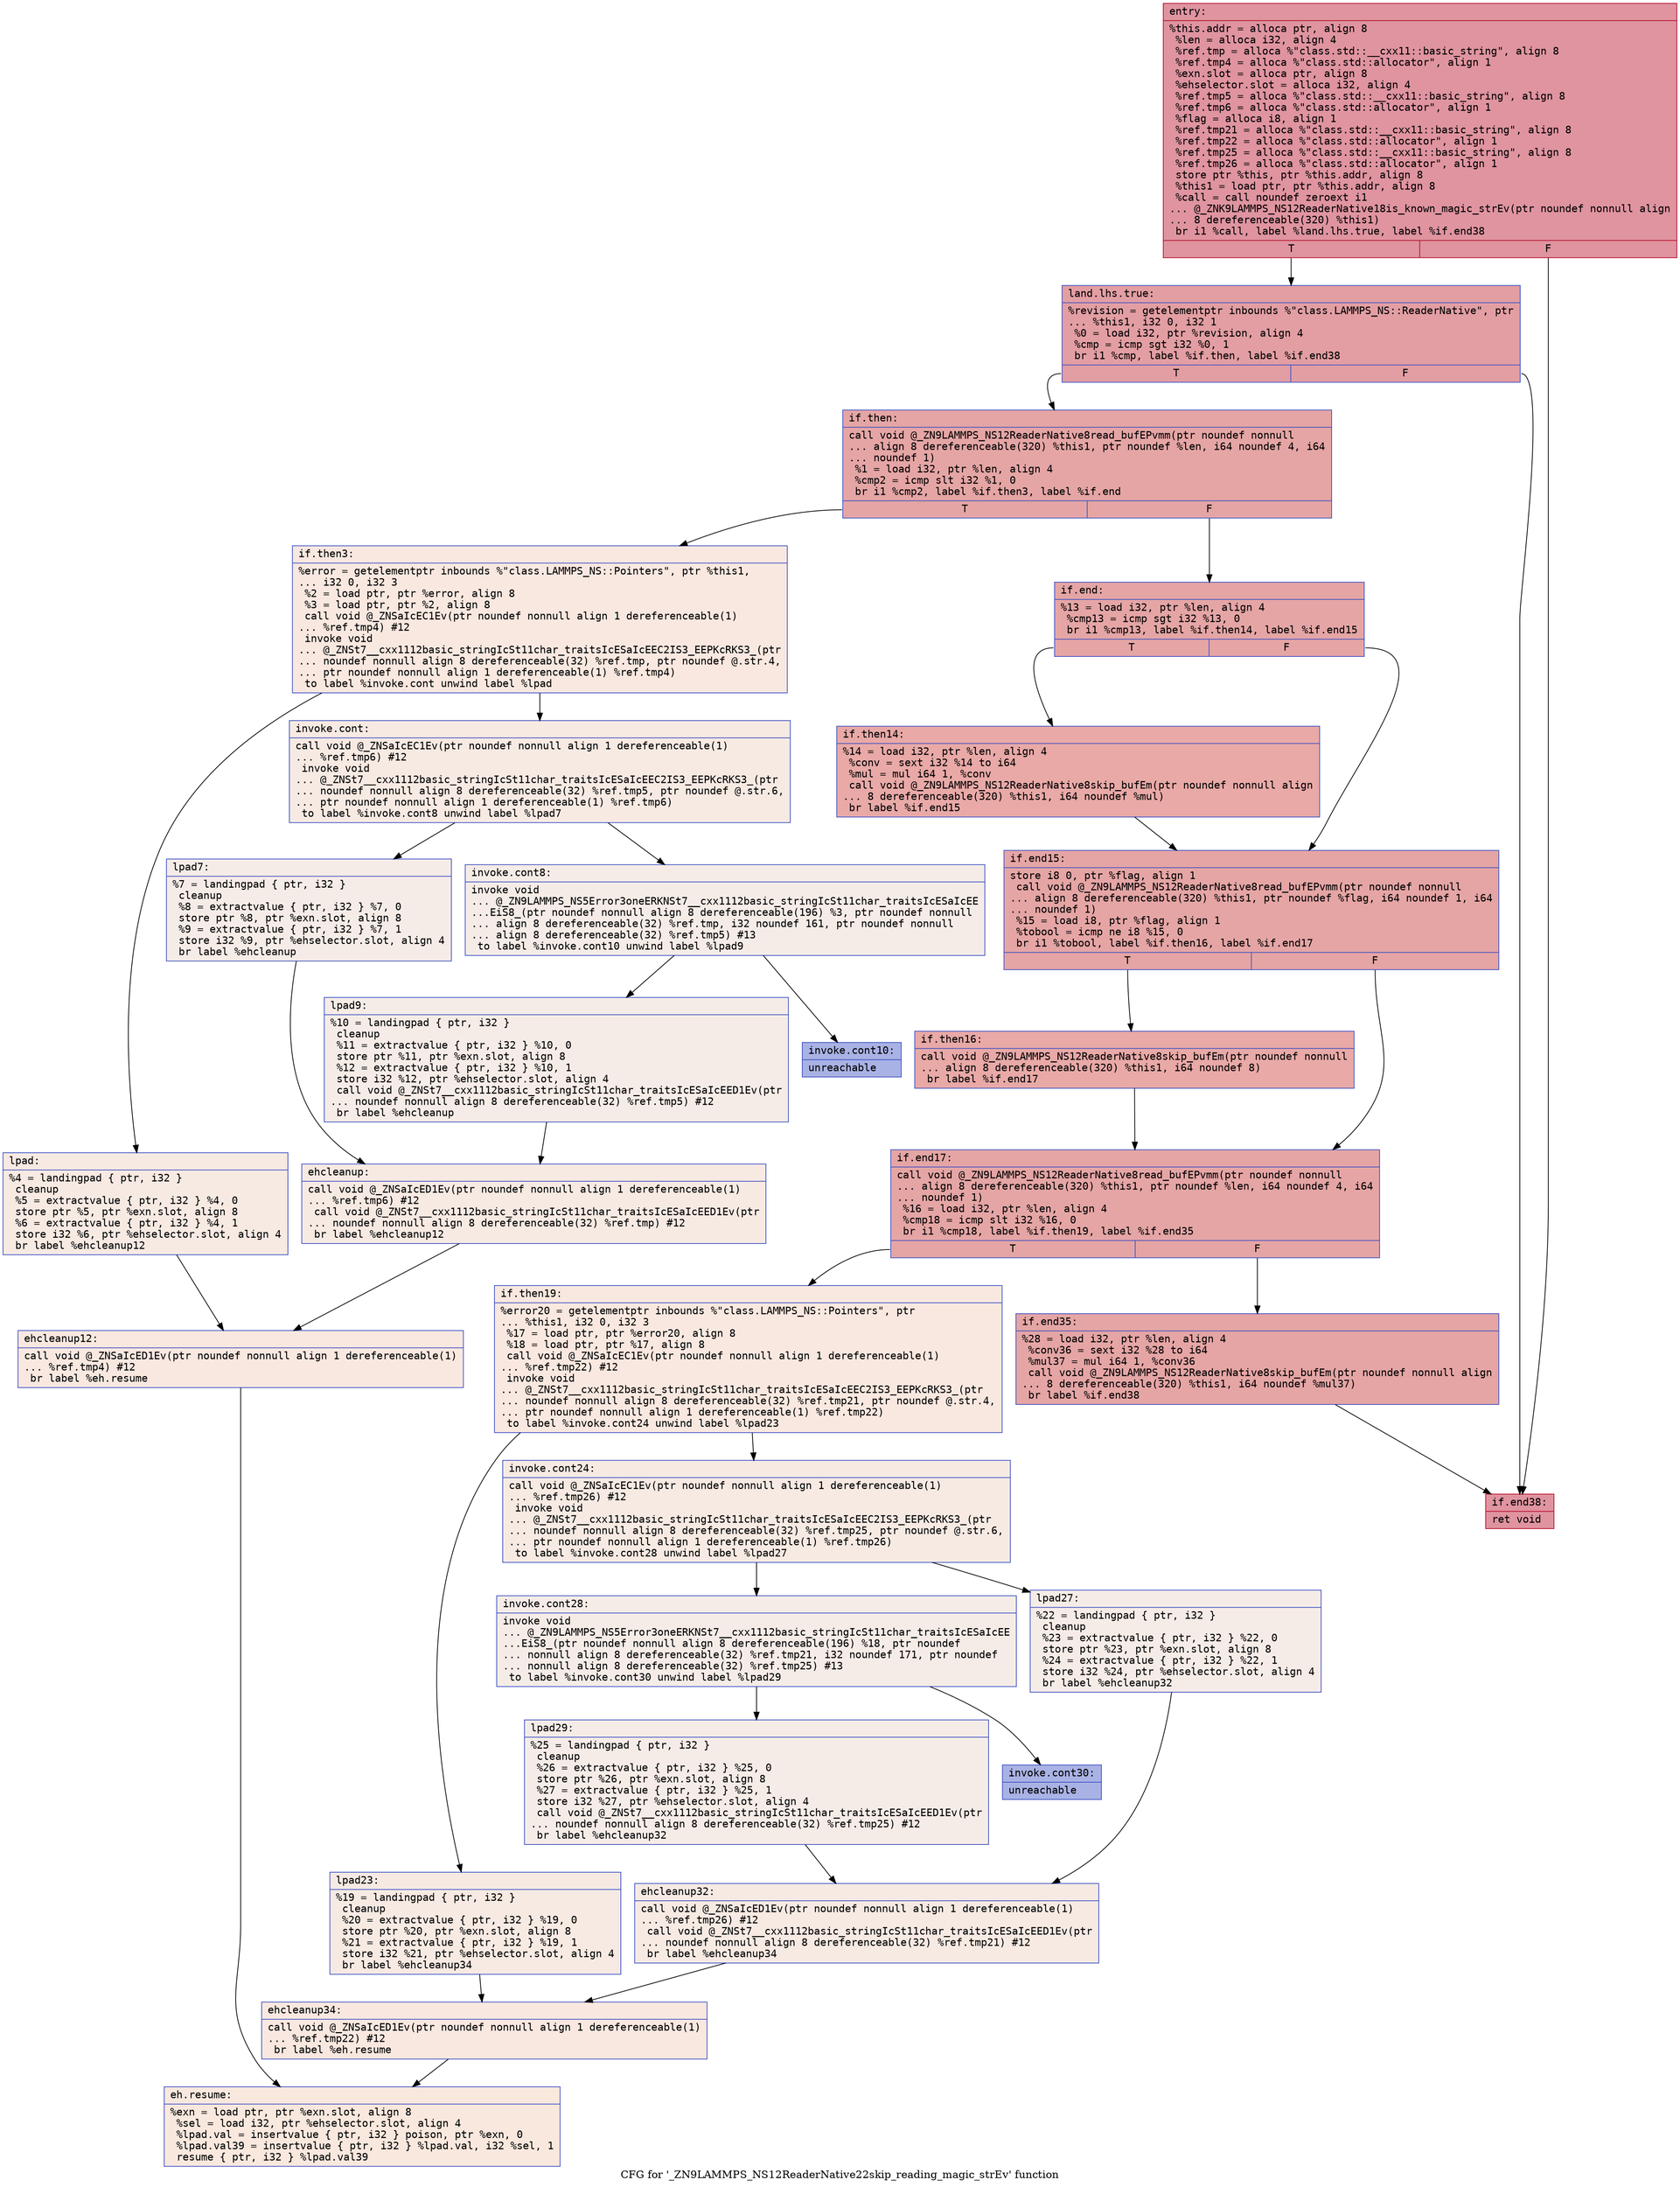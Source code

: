 digraph "CFG for '_ZN9LAMMPS_NS12ReaderNative22skip_reading_magic_strEv' function" {
	label="CFG for '_ZN9LAMMPS_NS12ReaderNative22skip_reading_magic_strEv' function";

	Node0x55e98da473b0 [shape=record,color="#b70d28ff", style=filled, fillcolor="#b70d2870" fontname="Courier",label="{entry:\l|  %this.addr = alloca ptr, align 8\l  %len = alloca i32, align 4\l  %ref.tmp = alloca %\"class.std::__cxx11::basic_string\", align 8\l  %ref.tmp4 = alloca %\"class.std::allocator\", align 1\l  %exn.slot = alloca ptr, align 8\l  %ehselector.slot = alloca i32, align 4\l  %ref.tmp5 = alloca %\"class.std::__cxx11::basic_string\", align 8\l  %ref.tmp6 = alloca %\"class.std::allocator\", align 1\l  %flag = alloca i8, align 1\l  %ref.tmp21 = alloca %\"class.std::__cxx11::basic_string\", align 8\l  %ref.tmp22 = alloca %\"class.std::allocator\", align 1\l  %ref.tmp25 = alloca %\"class.std::__cxx11::basic_string\", align 8\l  %ref.tmp26 = alloca %\"class.std::allocator\", align 1\l  store ptr %this, ptr %this.addr, align 8\l  %this1 = load ptr, ptr %this.addr, align 8\l  %call = call noundef zeroext i1\l... @_ZNK9LAMMPS_NS12ReaderNative18is_known_magic_strEv(ptr noundef nonnull align\l... 8 dereferenceable(320) %this1)\l  br i1 %call, label %land.lhs.true, label %if.end38\l|{<s0>T|<s1>F}}"];
	Node0x55e98da473b0:s0 -> Node0x55e98da48090[tooltip="entry -> land.lhs.true\nProbability 50.00%" ];
	Node0x55e98da473b0:s1 -> Node0x55e98da48110[tooltip="entry -> if.end38\nProbability 50.00%" ];
	Node0x55e98da48090 [shape=record,color="#3d50c3ff", style=filled, fillcolor="#be242e70" fontname="Courier",label="{land.lhs.true:\l|  %revision = getelementptr inbounds %\"class.LAMMPS_NS::ReaderNative\", ptr\l... %this1, i32 0, i32 1\l  %0 = load i32, ptr %revision, align 4\l  %cmp = icmp sgt i32 %0, 1\l  br i1 %cmp, label %if.then, label %if.end38\l|{<s0>T|<s1>F}}"];
	Node0x55e98da48090:s0 -> Node0x55e98da48460[tooltip="land.lhs.true -> if.then\nProbability 50.00%" ];
	Node0x55e98da48090:s1 -> Node0x55e98da48110[tooltip="land.lhs.true -> if.end38\nProbability 50.00%" ];
	Node0x55e98da48460 [shape=record,color="#3d50c3ff", style=filled, fillcolor="#c5333470" fontname="Courier",label="{if.then:\l|  call void @_ZN9LAMMPS_NS12ReaderNative8read_bufEPvmm(ptr noundef nonnull\l... align 8 dereferenceable(320) %this1, ptr noundef %len, i64 noundef 4, i64\l... noundef 1)\l  %1 = load i32, ptr %len, align 4\l  %cmp2 = icmp slt i32 %1, 0\l  br i1 %cmp2, label %if.then3, label %if.end\l|{<s0>T|<s1>F}}"];
	Node0x55e98da48460:s0 -> Node0x55e98da48890[tooltip="if.then -> if.then3\nProbability 0.00%" ];
	Node0x55e98da48460:s1 -> Node0x55e98da488e0[tooltip="if.then -> if.end\nProbability 100.00%" ];
	Node0x55e98da48890 [shape=record,color="#3d50c3ff", style=filled, fillcolor="#f1ccb870" fontname="Courier",label="{if.then3:\l|  %error = getelementptr inbounds %\"class.LAMMPS_NS::Pointers\", ptr %this1,\l... i32 0, i32 3\l  %2 = load ptr, ptr %error, align 8\l  %3 = load ptr, ptr %2, align 8\l  call void @_ZNSaIcEC1Ev(ptr noundef nonnull align 1 dereferenceable(1)\l... %ref.tmp4) #12\l  invoke void\l... @_ZNSt7__cxx1112basic_stringIcSt11char_traitsIcESaIcEEC2IS3_EEPKcRKS3_(ptr\l... noundef nonnull align 8 dereferenceable(32) %ref.tmp, ptr noundef @.str.4,\l... ptr noundef nonnull align 1 dereferenceable(1) %ref.tmp4)\l          to label %invoke.cont unwind label %lpad\l}"];
	Node0x55e98da48890 -> Node0x55e98da48ed0[tooltip="if.then3 -> invoke.cont\nProbability 50.00%" ];
	Node0x55e98da48890 -> Node0x55e98da48f50[tooltip="if.then3 -> lpad\nProbability 50.00%" ];
	Node0x55e98da48ed0 [shape=record,color="#3d50c3ff", style=filled, fillcolor="#eed0c070" fontname="Courier",label="{invoke.cont:\l|  call void @_ZNSaIcEC1Ev(ptr noundef nonnull align 1 dereferenceable(1)\l... %ref.tmp6) #12\l  invoke void\l... @_ZNSt7__cxx1112basic_stringIcSt11char_traitsIcESaIcEEC2IS3_EEPKcRKS3_(ptr\l... noundef nonnull align 8 dereferenceable(32) %ref.tmp5, ptr noundef @.str.6,\l... ptr noundef nonnull align 1 dereferenceable(1) %ref.tmp6)\l          to label %invoke.cont8 unwind label %lpad7\l}"];
	Node0x55e98da48ed0 -> Node0x55e98da492d0[tooltip="invoke.cont -> invoke.cont8\nProbability 50.00%" ];
	Node0x55e98da48ed0 -> Node0x55e98da49320[tooltip="invoke.cont -> lpad7\nProbability 50.00%" ];
	Node0x55e98da492d0 [shape=record,color="#3d50c3ff", style=filled, fillcolor="#ead5c970" fontname="Courier",label="{invoke.cont8:\l|  invoke void\l... @_ZN9LAMMPS_NS5Error3oneERKNSt7__cxx1112basic_stringIcSt11char_traitsIcESaIcEE\l...EiS8_(ptr noundef nonnull align 8 dereferenceable(196) %3, ptr noundef nonnull\l... align 8 dereferenceable(32) %ref.tmp, i32 noundef 161, ptr noundef nonnull\l... align 8 dereferenceable(32) %ref.tmp5) #13\l          to label %invoke.cont10 unwind label %lpad9\l}"];
	Node0x55e98da492d0 -> Node0x55e98da49280[tooltip="invoke.cont8 -> invoke.cont10\nProbability 0.00%" ];
	Node0x55e98da492d0 -> Node0x55e98da49640[tooltip="invoke.cont8 -> lpad9\nProbability 100.00%" ];
	Node0x55e98da49280 [shape=record,color="#3d50c3ff", style=filled, fillcolor="#3d50c370" fontname="Courier",label="{invoke.cont10:\l|  unreachable\l}"];
	Node0x55e98da48f50 [shape=record,color="#3d50c3ff", style=filled, fillcolor="#eed0c070" fontname="Courier",label="{lpad:\l|  %4 = landingpad \{ ptr, i32 \}\l          cleanup\l  %5 = extractvalue \{ ptr, i32 \} %4, 0\l  store ptr %5, ptr %exn.slot, align 8\l  %6 = extractvalue \{ ptr, i32 \} %4, 1\l  store i32 %6, ptr %ehselector.slot, align 4\l  br label %ehcleanup12\l}"];
	Node0x55e98da48f50 -> Node0x55e98da49c00[tooltip="lpad -> ehcleanup12\nProbability 100.00%" ];
	Node0x55e98da49320 [shape=record,color="#3d50c3ff", style=filled, fillcolor="#ead5c970" fontname="Courier",label="{lpad7:\l|  %7 = landingpad \{ ptr, i32 \}\l          cleanup\l  %8 = extractvalue \{ ptr, i32 \} %7, 0\l  store ptr %8, ptr %exn.slot, align 8\l  %9 = extractvalue \{ ptr, i32 \} %7, 1\l  store i32 %9, ptr %ehselector.slot, align 4\l  br label %ehcleanup\l}"];
	Node0x55e98da49320 -> Node0x55e98da49f50[tooltip="lpad7 -> ehcleanup\nProbability 100.00%" ];
	Node0x55e98da49640 [shape=record,color="#3d50c3ff", style=filled, fillcolor="#ead5c970" fontname="Courier",label="{lpad9:\l|  %10 = landingpad \{ ptr, i32 \}\l          cleanup\l  %11 = extractvalue \{ ptr, i32 \} %10, 0\l  store ptr %11, ptr %exn.slot, align 8\l  %12 = extractvalue \{ ptr, i32 \} %10, 1\l  store i32 %12, ptr %ehselector.slot, align 4\l  call void @_ZNSt7__cxx1112basic_stringIcSt11char_traitsIcESaIcEED1Ev(ptr\l... noundef nonnull align 8 dereferenceable(32) %ref.tmp5) #12\l  br label %ehcleanup\l}"];
	Node0x55e98da49640 -> Node0x55e98da49f50[tooltip="lpad9 -> ehcleanup\nProbability 100.00%" ];
	Node0x55e98da49f50 [shape=record,color="#3d50c3ff", style=filled, fillcolor="#eed0c070" fontname="Courier",label="{ehcleanup:\l|  call void @_ZNSaIcED1Ev(ptr noundef nonnull align 1 dereferenceable(1)\l... %ref.tmp6) #12\l  call void @_ZNSt7__cxx1112basic_stringIcSt11char_traitsIcESaIcEED1Ev(ptr\l... noundef nonnull align 8 dereferenceable(32) %ref.tmp) #12\l  br label %ehcleanup12\l}"];
	Node0x55e98da49f50 -> Node0x55e98da49c00[tooltip="ehcleanup -> ehcleanup12\nProbability 100.00%" ];
	Node0x55e98da49c00 [shape=record,color="#3d50c3ff", style=filled, fillcolor="#f1ccb870" fontname="Courier",label="{ehcleanup12:\l|  call void @_ZNSaIcED1Ev(ptr noundef nonnull align 1 dereferenceable(1)\l... %ref.tmp4) #12\l  br label %eh.resume\l}"];
	Node0x55e98da49c00 -> Node0x55e98da4a800[tooltip="ehcleanup12 -> eh.resume\nProbability 100.00%" ];
	Node0x55e98da488e0 [shape=record,color="#3d50c3ff", style=filled, fillcolor="#c5333470" fontname="Courier",label="{if.end:\l|  %13 = load i32, ptr %len, align 4\l  %cmp13 = icmp sgt i32 %13, 0\l  br i1 %cmp13, label %if.then14, label %if.end15\l|{<s0>T|<s1>F}}"];
	Node0x55e98da488e0:s0 -> Node0x55e98da4a9d0[tooltip="if.end -> if.then14\nProbability 62.50%" ];
	Node0x55e98da488e0:s1 -> Node0x55e98da4aa50[tooltip="if.end -> if.end15\nProbability 37.50%" ];
	Node0x55e98da4a9d0 [shape=record,color="#3d50c3ff", style=filled, fillcolor="#ca3b3770" fontname="Courier",label="{if.then14:\l|  %14 = load i32, ptr %len, align 4\l  %conv = sext i32 %14 to i64\l  %mul = mul i64 1, %conv\l  call void @_ZN9LAMMPS_NS12ReaderNative8skip_bufEm(ptr noundef nonnull align\l... 8 dereferenceable(320) %this1, i64 noundef %mul)\l  br label %if.end15\l}"];
	Node0x55e98da4a9d0 -> Node0x55e98da4aa50[tooltip="if.then14 -> if.end15\nProbability 100.00%" ];
	Node0x55e98da4aa50 [shape=record,color="#3d50c3ff", style=filled, fillcolor="#c5333470" fontname="Courier",label="{if.end15:\l|  store i8 0, ptr %flag, align 1\l  call void @_ZN9LAMMPS_NS12ReaderNative8read_bufEPvmm(ptr noundef nonnull\l... align 8 dereferenceable(320) %this1, ptr noundef %flag, i64 noundef 1, i64\l... noundef 1)\l  %15 = load i8, ptr %flag, align 1\l  %tobool = icmp ne i8 %15, 0\l  br i1 %tobool, label %if.then16, label %if.end17\l|{<s0>T|<s1>F}}"];
	Node0x55e98da4aa50:s0 -> Node0x55e98da4b260[tooltip="if.end15 -> if.then16\nProbability 62.50%" ];
	Node0x55e98da4aa50:s1 -> Node0x55e98da4b2b0[tooltip="if.end15 -> if.end17\nProbability 37.50%" ];
	Node0x55e98da4b260 [shape=record,color="#3d50c3ff", style=filled, fillcolor="#ca3b3770" fontname="Courier",label="{if.then16:\l|  call void @_ZN9LAMMPS_NS12ReaderNative8skip_bufEm(ptr noundef nonnull\l... align 8 dereferenceable(320) %this1, i64 noundef 8)\l  br label %if.end17\l}"];
	Node0x55e98da4b260 -> Node0x55e98da4b2b0[tooltip="if.then16 -> if.end17\nProbability 100.00%" ];
	Node0x55e98da4b2b0 [shape=record,color="#3d50c3ff", style=filled, fillcolor="#c5333470" fontname="Courier",label="{if.end17:\l|  call void @_ZN9LAMMPS_NS12ReaderNative8read_bufEPvmm(ptr noundef nonnull\l... align 8 dereferenceable(320) %this1, ptr noundef %len, i64 noundef 4, i64\l... noundef 1)\l  %16 = load i32, ptr %len, align 4\l  %cmp18 = icmp slt i32 %16, 0\l  br i1 %cmp18, label %if.then19, label %if.end35\l|{<s0>T|<s1>F}}"];
	Node0x55e98da4b2b0:s0 -> Node0x55e98da4b810[tooltip="if.end17 -> if.then19\nProbability 0.00%" ];
	Node0x55e98da4b2b0:s1 -> Node0x55e98da4b860[tooltip="if.end17 -> if.end35\nProbability 100.00%" ];
	Node0x55e98da4b810 [shape=record,color="#3d50c3ff", style=filled, fillcolor="#f1ccb870" fontname="Courier",label="{if.then19:\l|  %error20 = getelementptr inbounds %\"class.LAMMPS_NS::Pointers\", ptr\l... %this1, i32 0, i32 3\l  %17 = load ptr, ptr %error20, align 8\l  %18 = load ptr, ptr %17, align 8\l  call void @_ZNSaIcEC1Ev(ptr noundef nonnull align 1 dereferenceable(1)\l... %ref.tmp22) #12\l  invoke void\l... @_ZNSt7__cxx1112basic_stringIcSt11char_traitsIcESaIcEEC2IS3_EEPKcRKS3_(ptr\l... noundef nonnull align 8 dereferenceable(32) %ref.tmp21, ptr noundef @.str.4,\l... ptr noundef nonnull align 1 dereferenceable(1) %ref.tmp22)\l          to label %invoke.cont24 unwind label %lpad23\l}"];
	Node0x55e98da4b810 -> Node0x55e98da4bca0[tooltip="if.then19 -> invoke.cont24\nProbability 50.00%" ];
	Node0x55e98da4b810 -> Node0x55e98da4bd20[tooltip="if.then19 -> lpad23\nProbability 50.00%" ];
	Node0x55e98da4bca0 [shape=record,color="#3d50c3ff", style=filled, fillcolor="#eed0c070" fontname="Courier",label="{invoke.cont24:\l|  call void @_ZNSaIcEC1Ev(ptr noundef nonnull align 1 dereferenceable(1)\l... %ref.tmp26) #12\l  invoke void\l... @_ZNSt7__cxx1112basic_stringIcSt11char_traitsIcESaIcEEC2IS3_EEPKcRKS3_(ptr\l... noundef nonnull align 8 dereferenceable(32) %ref.tmp25, ptr noundef @.str.6,\l... ptr noundef nonnull align 1 dereferenceable(1) %ref.tmp26)\l          to label %invoke.cont28 unwind label %lpad27\l}"];
	Node0x55e98da4bca0 -> Node0x55e98da4c660[tooltip="invoke.cont24 -> invoke.cont28\nProbability 50.00%" ];
	Node0x55e98da4bca0 -> Node0x55e98da4c6b0[tooltip="invoke.cont24 -> lpad27\nProbability 50.00%" ];
	Node0x55e98da4c660 [shape=record,color="#3d50c3ff", style=filled, fillcolor="#ead5c970" fontname="Courier",label="{invoke.cont28:\l|  invoke void\l... @_ZN9LAMMPS_NS5Error3oneERKNSt7__cxx1112basic_stringIcSt11char_traitsIcESaIcEE\l...EiS8_(ptr noundef nonnull align 8 dereferenceable(196) %18, ptr noundef\l... nonnull align 8 dereferenceable(32) %ref.tmp21, i32 noundef 171, ptr noundef\l... nonnull align 8 dereferenceable(32) %ref.tmp25) #13\l          to label %invoke.cont30 unwind label %lpad29\l}"];
	Node0x55e98da4c660 -> Node0x55e98da4c610[tooltip="invoke.cont28 -> invoke.cont30\nProbability 0.00%" ];
	Node0x55e98da4c660 -> Node0x55e98da4c9d0[tooltip="invoke.cont28 -> lpad29\nProbability 100.00%" ];
	Node0x55e98da4c610 [shape=record,color="#3d50c3ff", style=filled, fillcolor="#3d50c370" fontname="Courier",label="{invoke.cont30:\l|  unreachable\l}"];
	Node0x55e98da4bd20 [shape=record,color="#3d50c3ff", style=filled, fillcolor="#eed0c070" fontname="Courier",label="{lpad23:\l|  %19 = landingpad \{ ptr, i32 \}\l          cleanup\l  %20 = extractvalue \{ ptr, i32 \} %19, 0\l  store ptr %20, ptr %exn.slot, align 8\l  %21 = extractvalue \{ ptr, i32 \} %19, 1\l  store i32 %21, ptr %ehselector.slot, align 4\l  br label %ehcleanup34\l}"];
	Node0x55e98da4bd20 -> Node0x55e98da4cf90[tooltip="lpad23 -> ehcleanup34\nProbability 100.00%" ];
	Node0x55e98da4c6b0 [shape=record,color="#3d50c3ff", style=filled, fillcolor="#ead5c970" fontname="Courier",label="{lpad27:\l|  %22 = landingpad \{ ptr, i32 \}\l          cleanup\l  %23 = extractvalue \{ ptr, i32 \} %22, 0\l  store ptr %23, ptr %exn.slot, align 8\l  %24 = extractvalue \{ ptr, i32 \} %22, 1\l  store i32 %24, ptr %ehselector.slot, align 4\l  br label %ehcleanup32\l}"];
	Node0x55e98da4c6b0 -> Node0x55e98da4d2e0[tooltip="lpad27 -> ehcleanup32\nProbability 100.00%" ];
	Node0x55e98da4c9d0 [shape=record,color="#3d50c3ff", style=filled, fillcolor="#ead5c970" fontname="Courier",label="{lpad29:\l|  %25 = landingpad \{ ptr, i32 \}\l          cleanup\l  %26 = extractvalue \{ ptr, i32 \} %25, 0\l  store ptr %26, ptr %exn.slot, align 8\l  %27 = extractvalue \{ ptr, i32 \} %25, 1\l  store i32 %27, ptr %ehselector.slot, align 4\l  call void @_ZNSt7__cxx1112basic_stringIcSt11char_traitsIcESaIcEED1Ev(ptr\l... noundef nonnull align 8 dereferenceable(32) %ref.tmp25) #12\l  br label %ehcleanup32\l}"];
	Node0x55e98da4c9d0 -> Node0x55e98da4d2e0[tooltip="lpad29 -> ehcleanup32\nProbability 100.00%" ];
	Node0x55e98da4d2e0 [shape=record,color="#3d50c3ff", style=filled, fillcolor="#eed0c070" fontname="Courier",label="{ehcleanup32:\l|  call void @_ZNSaIcED1Ev(ptr noundef nonnull align 1 dereferenceable(1)\l... %ref.tmp26) #12\l  call void @_ZNSt7__cxx1112basic_stringIcSt11char_traitsIcESaIcEED1Ev(ptr\l... noundef nonnull align 8 dereferenceable(32) %ref.tmp21) #12\l  br label %ehcleanup34\l}"];
	Node0x55e98da4d2e0 -> Node0x55e98da4cf90[tooltip="ehcleanup32 -> ehcleanup34\nProbability 100.00%" ];
	Node0x55e98da4cf90 [shape=record,color="#3d50c3ff", style=filled, fillcolor="#f1ccb870" fontname="Courier",label="{ehcleanup34:\l|  call void @_ZNSaIcED1Ev(ptr noundef nonnull align 1 dereferenceable(1)\l... %ref.tmp22) #12\l  br label %eh.resume\l}"];
	Node0x55e98da4cf90 -> Node0x55e98da4a800[tooltip="ehcleanup34 -> eh.resume\nProbability 100.00%" ];
	Node0x55e98da4b860 [shape=record,color="#3d50c3ff", style=filled, fillcolor="#c5333470" fontname="Courier",label="{if.end35:\l|  %28 = load i32, ptr %len, align 4\l  %conv36 = sext i32 %28 to i64\l  %mul37 = mul i64 1, %conv36\l  call void @_ZN9LAMMPS_NS12ReaderNative8skip_bufEm(ptr noundef nonnull align\l... 8 dereferenceable(320) %this1, i64 noundef %mul37)\l  br label %if.end38\l}"];
	Node0x55e98da4b860 -> Node0x55e98da48110[tooltip="if.end35 -> if.end38\nProbability 100.00%" ];
	Node0x55e98da48110 [shape=record,color="#b70d28ff", style=filled, fillcolor="#b70d2870" fontname="Courier",label="{if.end38:\l|  ret void\l}"];
	Node0x55e98da4a800 [shape=record,color="#3d50c3ff", style=filled, fillcolor="#f2cab570" fontname="Courier",label="{eh.resume:\l|  %exn = load ptr, ptr %exn.slot, align 8\l  %sel = load i32, ptr %ehselector.slot, align 4\l  %lpad.val = insertvalue \{ ptr, i32 \} poison, ptr %exn, 0\l  %lpad.val39 = insertvalue \{ ptr, i32 \} %lpad.val, i32 %sel, 1\l  resume \{ ptr, i32 \} %lpad.val39\l}"];
}

